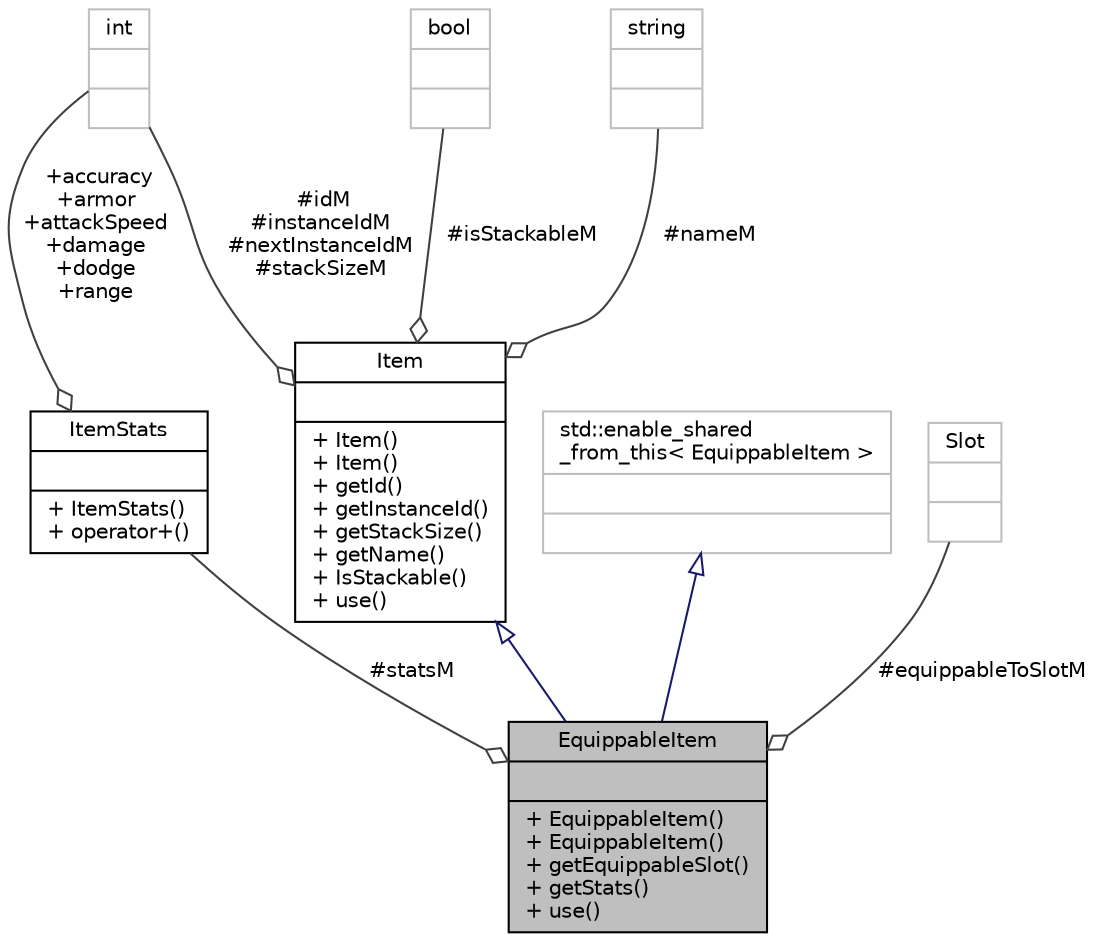 digraph "EquippableItem"
{
 // LATEX_PDF_SIZE
  edge [fontname="Helvetica",fontsize="10",labelfontname="Helvetica",labelfontsize="10"];
  node [fontname="Helvetica",fontsize="10",shape=record];
  Node1 [label="{EquippableItem\n||+ EquippableItem()\l+ EquippableItem()\l+ getEquippableSlot()\l+ getStats()\l+ use()\l}",height=0.2,width=0.4,color="black", fillcolor="grey75", style="filled", fontcolor="black",tooltip="Represents an item that can be equipped."];
  Node2 -> Node1 [dir="back",color="midnightblue",fontsize="10",style="solid",arrowtail="onormal",fontname="Helvetica"];
  Node2 [label="{Item\n||+ Item()\l+ Item()\l+ getId()\l+ getInstanceId()\l+ getStackSize()\l+ getName()\l+ IsStackable()\l+ use()\l}",height=0.2,width=0.4,color="black", fillcolor="white", style="filled",URL="$classItem.html",tooltip="Base class for items."];
  Node3 -> Node2 [color="grey25",fontsize="10",style="solid",label=" #idM\n#instanceIdM\n#nextInstanceIdM\n#stackSizeM" ,arrowhead="odiamond",fontname="Helvetica"];
  Node3 [label="{int\n||}",height=0.2,width=0.4,color="grey75", fillcolor="white", style="filled",tooltip=" "];
  Node4 -> Node2 [color="grey25",fontsize="10",style="solid",label=" #isStackableM" ,arrowhead="odiamond",fontname="Helvetica"];
  Node4 [label="{bool\n||}",height=0.2,width=0.4,color="grey75", fillcolor="white", style="filled",tooltip=" "];
  Node5 -> Node2 [color="grey25",fontsize="10",style="solid",label=" #nameM" ,arrowhead="odiamond",fontname="Helvetica"];
  Node5 [label="{string\n||}",height=0.2,width=0.4,color="grey75", fillcolor="white", style="filled",tooltip=" "];
  Node6 -> Node1 [dir="back",color="midnightblue",fontsize="10",style="solid",arrowtail="onormal",fontname="Helvetica"];
  Node6 [label="{std::enable_shared\l_from_this\< EquippableItem \>\n||}",height=0.2,width=0.4,color="grey75", fillcolor="white", style="filled",tooltip=" "];
  Node7 -> Node1 [color="grey25",fontsize="10",style="solid",label=" #equippableToSlotM" ,arrowhead="odiamond",fontname="Helvetica"];
  Node7 [label="{Slot\n||}",height=0.2,width=0.4,color="grey75", fillcolor="white", style="filled",tooltip=" "];
  Node8 -> Node1 [color="grey25",fontsize="10",style="solid",label=" #statsM" ,arrowhead="odiamond",fontname="Helvetica"];
  Node8 [label="{ItemStats\n||+ ItemStats()\l+ operator+()\l}",height=0.2,width=0.4,color="black", fillcolor="white", style="filled",URL="$structItemStats.html",tooltip=" "];
  Node3 -> Node8 [color="grey25",fontsize="10",style="solid",label=" +accuracy\n+armor\n+attackSpeed\n+damage\n+dodge\n+range" ,arrowhead="odiamond",fontname="Helvetica"];
}
